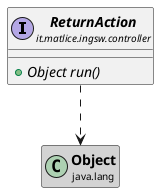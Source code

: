 @startuml

skinparam svgLinkTarget _parent
skinparam linetype ortho
set namespaceSeparator none
interface "<b><size:14>ReturnAction</b>\n<size:10>it.matlice.ingsw.controller" as it.matlice.ingsw.controller.ReturnAction  [[../../../../it/matlice/ingsw/controller/ReturnAction.html{it.matlice.ingsw.controller.ReturnAction}]] {
{abstract} +Object run()
}


class "<b><size:14>Object</b>\n<size:10>java.lang" as java.lang.Object  #lightgrey {
}

hide java.lang.Object fields
hide java.lang.Object methods

it.matlice.ingsw.controller.ReturnAction ..> java.lang.Object


@enduml

